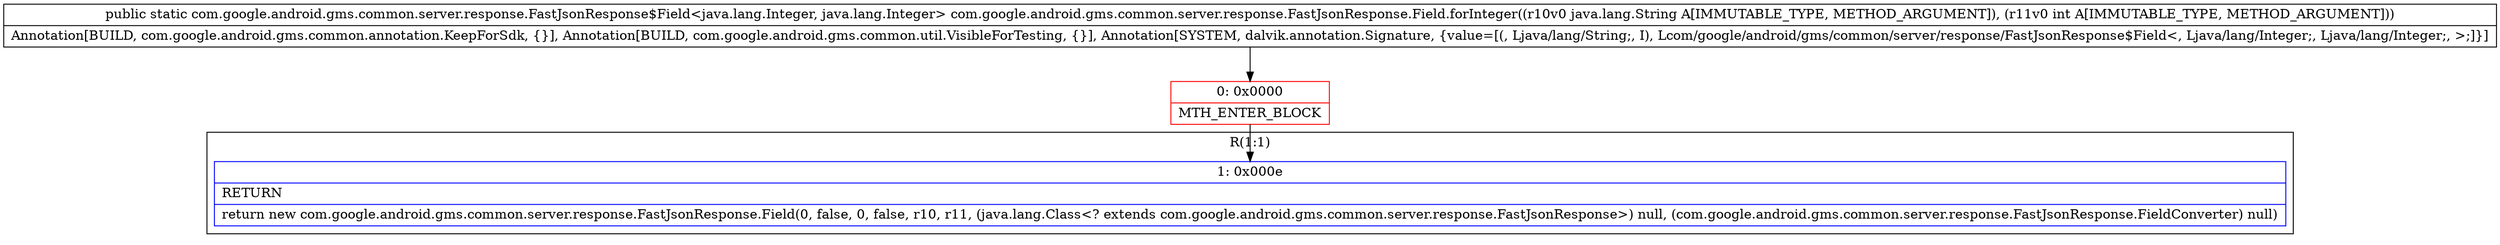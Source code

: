 digraph "CFG forcom.google.android.gms.common.server.response.FastJsonResponse.Field.forInteger(Ljava\/lang\/String;I)Lcom\/google\/android\/gms\/common\/server\/response\/FastJsonResponse$Field;" {
subgraph cluster_Region_183502481 {
label = "R(1:1)";
node [shape=record,color=blue];
Node_1 [shape=record,label="{1\:\ 0x000e|RETURN\l|return new com.google.android.gms.common.server.response.FastJsonResponse.Field(0, false, 0, false, r10, r11, (java.lang.Class\<? extends com.google.android.gms.common.server.response.FastJsonResponse\>) null, (com.google.android.gms.common.server.response.FastJsonResponse.FieldConverter) null)\l}"];
}
Node_0 [shape=record,color=red,label="{0\:\ 0x0000|MTH_ENTER_BLOCK\l}"];
MethodNode[shape=record,label="{public static com.google.android.gms.common.server.response.FastJsonResponse$Field\<java.lang.Integer, java.lang.Integer\> com.google.android.gms.common.server.response.FastJsonResponse.Field.forInteger((r10v0 java.lang.String A[IMMUTABLE_TYPE, METHOD_ARGUMENT]), (r11v0 int A[IMMUTABLE_TYPE, METHOD_ARGUMENT]))  | Annotation[BUILD, com.google.android.gms.common.annotation.KeepForSdk, \{\}], Annotation[BUILD, com.google.android.gms.common.util.VisibleForTesting, \{\}], Annotation[SYSTEM, dalvik.annotation.Signature, \{value=[(, Ljava\/lang\/String;, I), Lcom\/google\/android\/gms\/common\/server\/response\/FastJsonResponse$Field\<, Ljava\/lang\/Integer;, Ljava\/lang\/Integer;, \>;]\}]\l}"];
MethodNode -> Node_0;
Node_0 -> Node_1;
}


